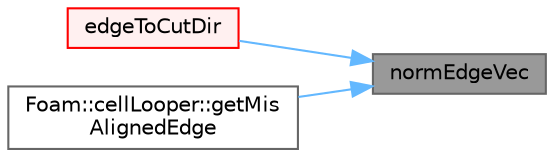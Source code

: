 digraph "normEdgeVec"
{
 // LATEX_PDF_SIZE
  bgcolor="transparent";
  edge [fontname=Helvetica,fontsize=10,labelfontname=Helvetica,labelfontsize=10];
  node [fontname=Helvetica,fontsize=10,shape=box,height=0.2,width=0.4];
  rankdir="RL";
  Node1 [id="Node000001",label="normEdgeVec",height=0.2,width=0.4,color="gray40", fillcolor="grey60", style="filled", fontcolor="black",tooltip=" "];
  Node1 -> Node2 [id="edge1_Node000001_Node000002",dir="back",color="steelblue1",style="solid",tooltip=" "];
  Node2 [id="Node000002",label="edgeToCutDir",height=0.2,width=0.4,color="red", fillcolor="#FFF0F0", style="filled",URL="$namespaceFoam_1_1meshTools.html#abf0a75d226221c0b19e21bc62f6448fb",tooltip=" "];
  Node1 -> Node7 [id="edge2_Node000001_Node000007",dir="back",color="steelblue1",style="solid",tooltip=" "];
  Node7 [id="Node000007",label="Foam::cellLooper::getMis\lAlignedEdge",height=0.2,width=0.4,color="grey40", fillcolor="white", style="filled",URL="$classFoam_1_1cellLooper.html#a9fa59e7166c49bc278bbdf553842379f",tooltip=" "];
}
